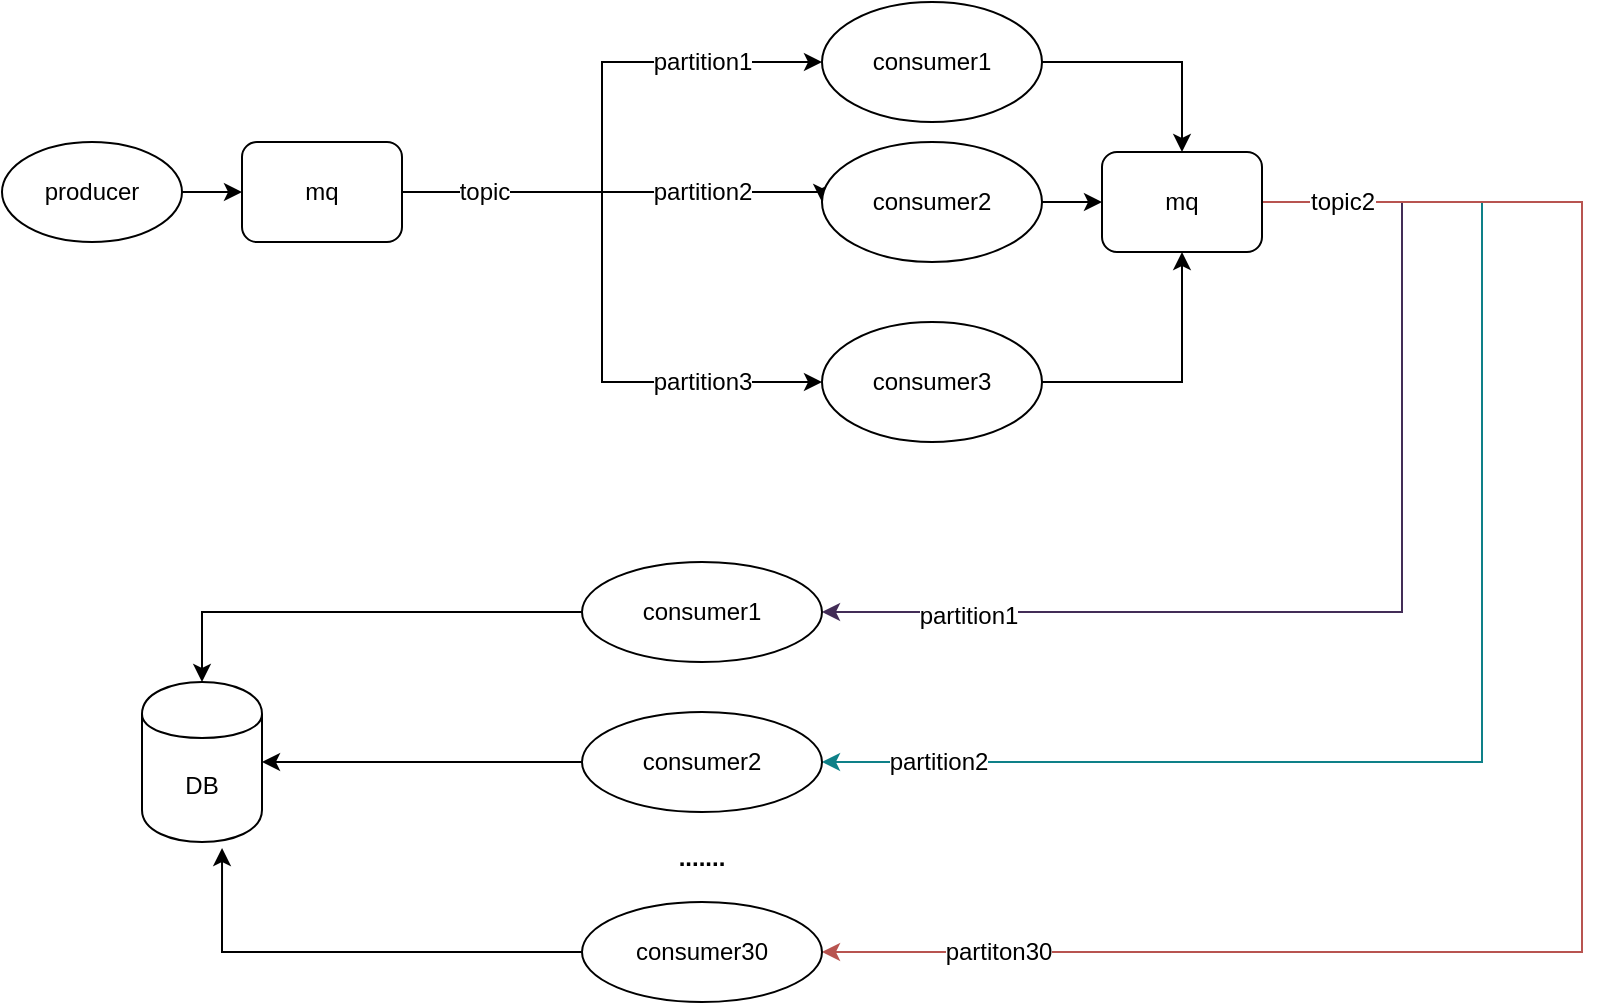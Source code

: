 <mxfile version="12.1.0" type="github" pages="1"><diagram id="gimClCcrieTAO3oQdwsy" name="Page-1"><mxGraphModel dx="868" dy="1663" grid="1" gridSize="10" guides="1" tooltips="1" connect="1" arrows="1" fold="1" page="1" pageScale="1" pageWidth="827" pageHeight="1169" math="0" shadow="0"><root><mxCell id="0"/><mxCell id="1" parent="0"/><mxCell id="wgH6fygW283txFmqEb1A-3" style="edgeStyle=orthogonalEdgeStyle;rounded=0;orthogonalLoop=1;jettySize=auto;html=1;entryX=0;entryY=0.5;entryDx=0;entryDy=0;" edge="1" parent="1" source="wgH6fygW283txFmqEb1A-1" target="wgH6fygW283txFmqEb1A-2"><mxGeometry relative="1" as="geometry"/></mxCell><mxCell id="wgH6fygW283txFmqEb1A-1" value="producer" style="ellipse;whiteSpace=wrap;html=1;" vertex="1" parent="1"><mxGeometry x="40" y="50" width="90" height="50" as="geometry"/></mxCell><mxCell id="wgH6fygW283txFmqEb1A-5" style="edgeStyle=orthogonalEdgeStyle;rounded=0;orthogonalLoop=1;jettySize=auto;html=1;exitX=1;exitY=0.5;exitDx=0;exitDy=0;entryX=0;entryY=0.5;entryDx=0;entryDy=0;" edge="1" parent="1" source="wgH6fygW283txFmqEb1A-2" target="wgH6fygW283txFmqEb1A-4"><mxGeometry relative="1" as="geometry"><mxPoint x="320" as="targetPoint"/><Array as="points"><mxPoint x="340" y="75"/><mxPoint x="340" y="10"/></Array></mxGeometry></mxCell><mxCell id="wgH6fygW283txFmqEb1A-14" value="partition1" style="text;html=1;resizable=0;points=[];align=center;verticalAlign=middle;labelBackgroundColor=#ffffff;" vertex="1" connectable="0" parent="wgH6fygW283txFmqEb1A-5"><mxGeometry x="0.376" y="1" relative="1" as="geometry"><mxPoint x="26" y="1" as="offset"/></mxGeometry></mxCell><mxCell id="wgH6fygW283txFmqEb1A-9" style="edgeStyle=orthogonalEdgeStyle;rounded=0;orthogonalLoop=1;jettySize=auto;html=1;entryX=0;entryY=0.5;entryDx=0;entryDy=0;" edge="1" parent="1" source="wgH6fygW283txFmqEb1A-2" target="wgH6fygW283txFmqEb1A-6"><mxGeometry relative="1" as="geometry"><Array as="points"><mxPoint x="450" y="75"/></Array></mxGeometry></mxCell><mxCell id="wgH6fygW283txFmqEb1A-16" value="partition2" style="text;html=1;resizable=0;points=[];align=center;verticalAlign=middle;labelBackgroundColor=#ffffff;direction=south;" vertex="1" connectable="0" parent="wgH6fygW283txFmqEb1A-9"><mxGeometry x="-0.111" y="-1" relative="1" as="geometry"><mxPoint x="54" y="-1" as="offset"/></mxGeometry></mxCell><mxCell id="wgH6fygW283txFmqEb1A-10" style="edgeStyle=orthogonalEdgeStyle;rounded=0;orthogonalLoop=1;jettySize=auto;html=1;exitX=1;exitY=0.5;exitDx=0;exitDy=0;entryX=0;entryY=0.5;entryDx=0;entryDy=0;" edge="1" parent="1" source="wgH6fygW283txFmqEb1A-2" target="wgH6fygW283txFmqEb1A-7"><mxGeometry relative="1" as="geometry"><Array as="points"><mxPoint x="340" y="75"/><mxPoint x="340" y="170"/></Array></mxGeometry></mxCell><mxCell id="wgH6fygW283txFmqEb1A-15" value="topic" style="text;html=1;resizable=0;points=[];align=center;verticalAlign=middle;labelBackgroundColor=#ffffff;" vertex="1" connectable="0" parent="wgH6fygW283txFmqEb1A-10"><mxGeometry x="-0.867" y="1" relative="1" as="geometry"><mxPoint x="20" y="1" as="offset"/></mxGeometry></mxCell><mxCell id="wgH6fygW283txFmqEb1A-17" value="partition3" style="text;html=1;resizable=0;points=[];align=center;verticalAlign=middle;labelBackgroundColor=#ffffff;" vertex="1" connectable="0" parent="wgH6fygW283txFmqEb1A-10"><mxGeometry x="0.356" relative="1" as="geometry"><mxPoint x="38" as="offset"/></mxGeometry></mxCell><mxCell id="wgH6fygW283txFmqEb1A-2" value="mq" style="rounded=1;whiteSpace=wrap;html=1;" vertex="1" parent="1"><mxGeometry x="160" y="50" width="80" height="50" as="geometry"/></mxCell><mxCell id="wgH6fygW283txFmqEb1A-19" style="edgeStyle=orthogonalEdgeStyle;rounded=0;orthogonalLoop=1;jettySize=auto;html=1;entryX=1;entryY=0.5;entryDx=0;entryDy=0;fillColor=#76608a;strokeColor=#432D57;exitX=1;exitY=0.5;exitDx=0;exitDy=0;" edge="1" parent="1" source="wgH6fygW283txFmqEb1A-29" target="wgH6fygW283txFmqEb1A-11"><mxGeometry relative="1" as="geometry"><mxPoint x="780" y="10" as="sourcePoint"/><Array as="points"><mxPoint x="740" y="80"/><mxPoint x="740" y="285"/></Array></mxGeometry></mxCell><mxCell id="wgH6fygW283txFmqEb1A-22" value="partition1" style="text;html=1;resizable=0;points=[];align=center;verticalAlign=middle;labelBackgroundColor=#ffffff;" vertex="1" connectable="0" parent="wgH6fygW283txFmqEb1A-19"><mxGeometry x="0.741" y="2" relative="1" as="geometry"><mxPoint as="offset"/></mxGeometry></mxCell><mxCell id="wgH6fygW283txFmqEb1A-31" style="edgeStyle=orthogonalEdgeStyle;rounded=0;orthogonalLoop=1;jettySize=auto;html=1;" edge="1" parent="1" source="wgH6fygW283txFmqEb1A-4" target="wgH6fygW283txFmqEb1A-29"><mxGeometry relative="1" as="geometry"/></mxCell><mxCell id="wgH6fygW283txFmqEb1A-4" value="consumer1" style="ellipse;whiteSpace=wrap;html=1;" vertex="1" parent="1"><mxGeometry x="450" y="-20" width="110" height="60" as="geometry"/></mxCell><mxCell id="wgH6fygW283txFmqEb1A-20" style="edgeStyle=orthogonalEdgeStyle;rounded=0;orthogonalLoop=1;jettySize=auto;html=1;entryX=1;entryY=0.5;entryDx=0;entryDy=0;fillColor=#b0e3e6;strokeColor=#0e8088;exitX=1;exitY=0.5;exitDx=0;exitDy=0;" edge="1" parent="1" source="wgH6fygW283txFmqEb1A-29" target="wgH6fygW283txFmqEb1A-13"><mxGeometry relative="1" as="geometry"><mxPoint x="750" y="380" as="targetPoint"/><mxPoint x="740" y="80" as="sourcePoint"/><Array as="points"><mxPoint x="780" y="80"/><mxPoint x="780" y="360"/></Array></mxGeometry></mxCell><mxCell id="wgH6fygW283txFmqEb1A-23" value="partition2" style="text;html=1;resizable=0;points=[];align=center;verticalAlign=middle;labelBackgroundColor=#ffffff;" vertex="1" connectable="0" parent="wgH6fygW283txFmqEb1A-20"><mxGeometry x="0.889" y="-1" relative="1" as="geometry"><mxPoint x="18" y="1" as="offset"/></mxGeometry></mxCell><mxCell id="wgH6fygW283txFmqEb1A-32" style="edgeStyle=orthogonalEdgeStyle;rounded=0;orthogonalLoop=1;jettySize=auto;html=1;exitX=1;exitY=0.5;exitDx=0;exitDy=0;entryX=0;entryY=0.5;entryDx=0;entryDy=0;" edge="1" parent="1" source="wgH6fygW283txFmqEb1A-6" target="wgH6fygW283txFmqEb1A-29"><mxGeometry relative="1" as="geometry"/></mxCell><mxCell id="wgH6fygW283txFmqEb1A-6" value="&lt;span style=&quot;white-space: normal&quot;&gt;consumer2&lt;/span&gt;" style="ellipse;whiteSpace=wrap;html=1;" vertex="1" parent="1"><mxGeometry x="450" y="50" width="110" height="60" as="geometry"/></mxCell><mxCell id="wgH6fygW283txFmqEb1A-21" style="edgeStyle=orthogonalEdgeStyle;rounded=0;orthogonalLoop=1;jettySize=auto;html=1;entryX=1;entryY=0.5;entryDx=0;entryDy=0;fillColor=#f8cecc;strokeColor=#b85450;exitX=1;exitY=0.5;exitDx=0;exitDy=0;" edge="1" parent="1" source="wgH6fygW283txFmqEb1A-29" target="wgH6fygW283txFmqEb1A-12"><mxGeometry relative="1" as="geometry"><mxPoint x="690" y="170" as="sourcePoint"/><Array as="points"><mxPoint x="830" y="80"/><mxPoint x="830" y="455"/></Array></mxGeometry></mxCell><mxCell id="wgH6fygW283txFmqEb1A-24" value="partiton30" style="text;html=1;resizable=0;points=[];align=center;verticalAlign=middle;labelBackgroundColor=#ffffff;" vertex="1" connectable="0" parent="wgH6fygW283txFmqEb1A-21"><mxGeometry x="0.822" y="4" relative="1" as="geometry"><mxPoint x="6" y="-4" as="offset"/></mxGeometry></mxCell><mxCell id="wgH6fygW283txFmqEb1A-30" value="topic2" style="text;html=1;resizable=0;points=[];align=center;verticalAlign=middle;labelBackgroundColor=#ffffff;" vertex="1" connectable="0" parent="wgH6fygW283txFmqEb1A-21"><mxGeometry x="-0.886" relative="1" as="geometry"><mxPoint x="-12" as="offset"/></mxGeometry></mxCell><mxCell id="wgH6fygW283txFmqEb1A-33" style="edgeStyle=orthogonalEdgeStyle;rounded=0;orthogonalLoop=1;jettySize=auto;html=1;exitX=1;exitY=0.5;exitDx=0;exitDy=0;entryX=0.5;entryY=1;entryDx=0;entryDy=0;" edge="1" parent="1" source="wgH6fygW283txFmqEb1A-7" target="wgH6fygW283txFmqEb1A-29"><mxGeometry relative="1" as="geometry"/></mxCell><mxCell id="wgH6fygW283txFmqEb1A-7" value="&lt;span style=&quot;white-space: normal&quot;&gt;consumer3&lt;/span&gt;" style="ellipse;whiteSpace=wrap;html=1;" vertex="1" parent="1"><mxGeometry x="450" y="140" width="110" height="60" as="geometry"/></mxCell><mxCell id="wgH6fygW283txFmqEb1A-26" style="edgeStyle=orthogonalEdgeStyle;rounded=0;orthogonalLoop=1;jettySize=auto;html=1;exitX=0;exitY=0.5;exitDx=0;exitDy=0;entryX=0.5;entryY=0;entryDx=0;entryDy=0;" edge="1" parent="1" source="wgH6fygW283txFmqEb1A-11" target="wgH6fygW283txFmqEb1A-25"><mxGeometry relative="1" as="geometry"><mxPoint x="220" y="285" as="targetPoint"/></mxGeometry></mxCell><mxCell id="wgH6fygW283txFmqEb1A-11" value="&lt;span style=&quot;white-space: normal&quot;&gt;consumer1&lt;/span&gt;" style="ellipse;whiteSpace=wrap;html=1;" vertex="1" parent="1"><mxGeometry x="330" y="260" width="120" height="50" as="geometry"/></mxCell><mxCell id="wgH6fygW283txFmqEb1A-28" style="edgeStyle=orthogonalEdgeStyle;rounded=0;orthogonalLoop=1;jettySize=auto;html=1;exitX=0;exitY=0.5;exitDx=0;exitDy=0;entryX=0.667;entryY=1.038;entryDx=0;entryDy=0;entryPerimeter=0;" edge="1" parent="1" source="wgH6fygW283txFmqEb1A-12" target="wgH6fygW283txFmqEb1A-25"><mxGeometry relative="1" as="geometry"/></mxCell><mxCell id="wgH6fygW283txFmqEb1A-12" value="&lt;span style=&quot;white-space: normal&quot;&gt;consumer30&lt;/span&gt;" style="ellipse;whiteSpace=wrap;html=1;" vertex="1" parent="1"><mxGeometry x="330" y="430" width="120" height="50" as="geometry"/></mxCell><mxCell id="wgH6fygW283txFmqEb1A-35" style="edgeStyle=orthogonalEdgeStyle;rounded=0;orthogonalLoop=1;jettySize=auto;html=1;exitX=0;exitY=0.5;exitDx=0;exitDy=0;entryX=1;entryY=0.5;entryDx=0;entryDy=0;" edge="1" parent="1" source="wgH6fygW283txFmqEb1A-13" target="wgH6fygW283txFmqEb1A-25"><mxGeometry relative="1" as="geometry"/></mxCell><mxCell id="wgH6fygW283txFmqEb1A-13" value="&lt;span style=&quot;white-space: normal&quot;&gt;consumer2&lt;/span&gt;" style="ellipse;whiteSpace=wrap;html=1;" vertex="1" parent="1"><mxGeometry x="330" y="335" width="120" height="50" as="geometry"/></mxCell><mxCell id="wgH6fygW283txFmqEb1A-18" value="&lt;b&gt;.......&lt;/b&gt;" style="text;html=1;strokeColor=none;fillColor=none;align=center;verticalAlign=middle;whiteSpace=wrap;rounded=0;" vertex="1" parent="1"><mxGeometry x="370" y="397.5" width="40" height="20" as="geometry"/></mxCell><mxCell id="wgH6fygW283txFmqEb1A-25" value="DB" style="shape=cylinder;whiteSpace=wrap;html=1;boundedLbl=1;backgroundOutline=1;" vertex="1" parent="1"><mxGeometry x="110" y="320" width="60" height="80" as="geometry"/></mxCell><mxCell id="wgH6fygW283txFmqEb1A-29" value="mq" style="rounded=1;whiteSpace=wrap;html=1;" vertex="1" parent="1"><mxGeometry x="590" y="55" width="80" height="50" as="geometry"/></mxCell></root></mxGraphModel></diagram></mxfile>